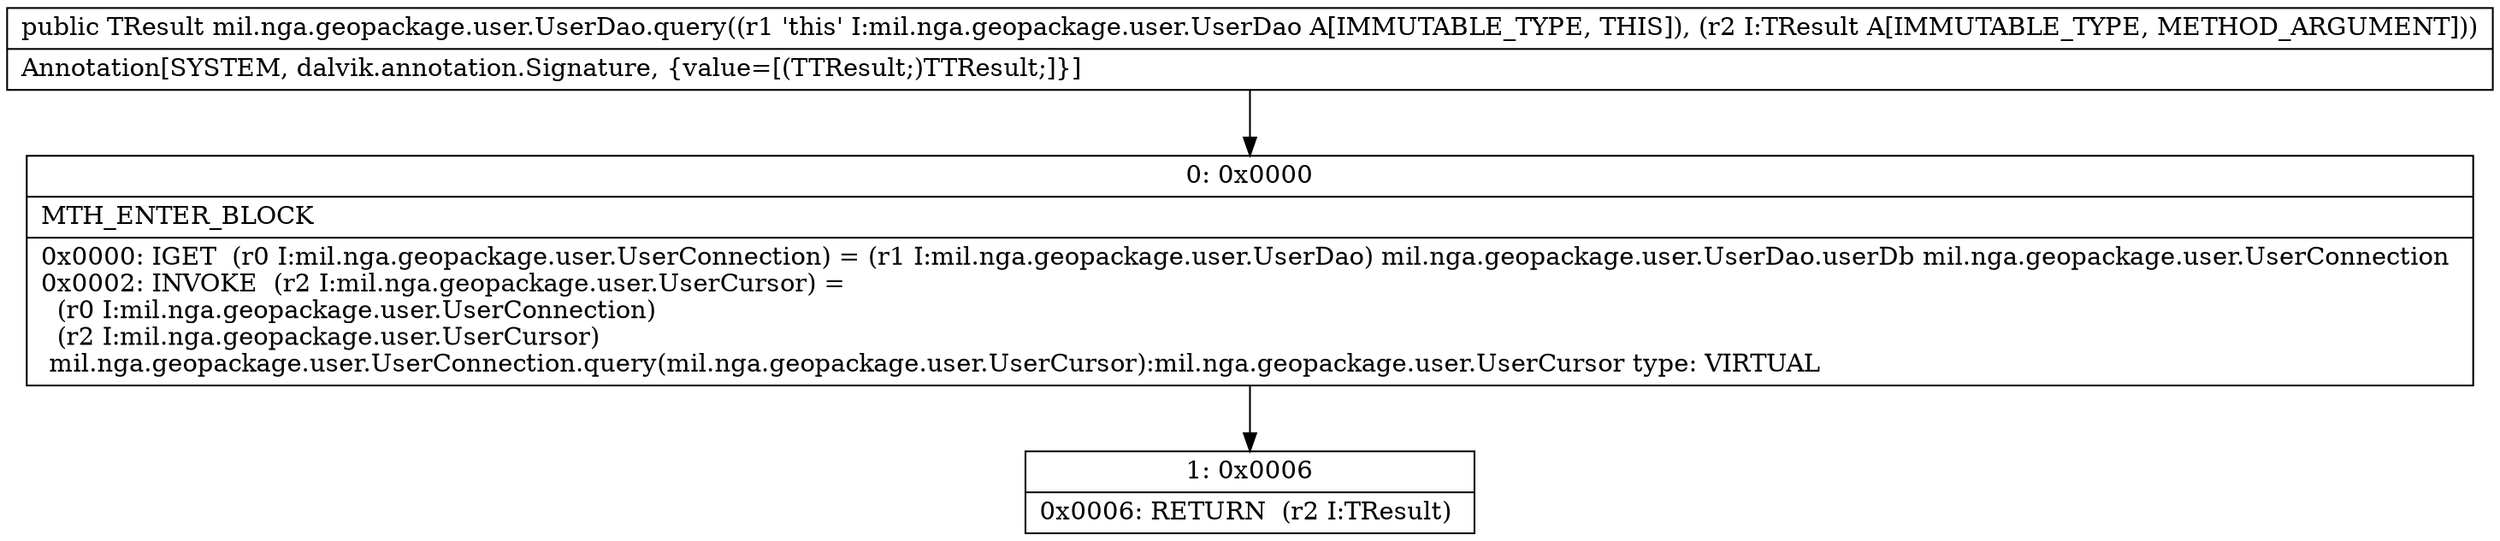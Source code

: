 digraph "CFG formil.nga.geopackage.user.UserDao.query(Lmil\/nga\/geopackage\/user\/UserCursor;)Lmil\/nga\/geopackage\/user\/UserCursor;" {
Node_0 [shape=record,label="{0\:\ 0x0000|MTH_ENTER_BLOCK\l|0x0000: IGET  (r0 I:mil.nga.geopackage.user.UserConnection) = (r1 I:mil.nga.geopackage.user.UserDao) mil.nga.geopackage.user.UserDao.userDb mil.nga.geopackage.user.UserConnection \l0x0002: INVOKE  (r2 I:mil.nga.geopackage.user.UserCursor) = \l  (r0 I:mil.nga.geopackage.user.UserConnection)\l  (r2 I:mil.nga.geopackage.user.UserCursor)\l mil.nga.geopackage.user.UserConnection.query(mil.nga.geopackage.user.UserCursor):mil.nga.geopackage.user.UserCursor type: VIRTUAL \l}"];
Node_1 [shape=record,label="{1\:\ 0x0006|0x0006: RETURN  (r2 I:TResult) \l}"];
MethodNode[shape=record,label="{public TResult mil.nga.geopackage.user.UserDao.query((r1 'this' I:mil.nga.geopackage.user.UserDao A[IMMUTABLE_TYPE, THIS]), (r2 I:TResult A[IMMUTABLE_TYPE, METHOD_ARGUMENT]))  | Annotation[SYSTEM, dalvik.annotation.Signature, \{value=[(TTResult;)TTResult;]\}]\l}"];
MethodNode -> Node_0;
Node_0 -> Node_1;
}


